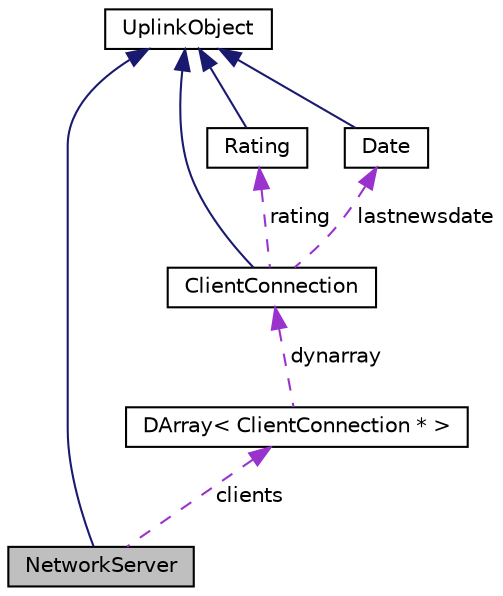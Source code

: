 digraph "NetworkServer"
{
 // LATEX_PDF_SIZE
  edge [fontname="Helvetica",fontsize="10",labelfontname="Helvetica",labelfontsize="10"];
  node [fontname="Helvetica",fontsize="10",shape=record];
  Node1 [label="NetworkServer",height=0.2,width=0.4,color="black", fillcolor="grey75", style="filled", fontcolor="black",tooltip=" "];
  Node2 -> Node1 [dir="back",color="midnightblue",fontsize="10",style="solid"];
  Node2 [label="UplinkObject",height=0.2,width=0.4,color="black", fillcolor="white", style="filled",URL="$classUplinkObject.html",tooltip="UplinkObject base class."];
  Node3 -> Node1 [dir="back",color="darkorchid3",fontsize="10",style="dashed",label=" clients" ];
  Node3 [label="DArray\< ClientConnection * \>",height=0.2,width=0.4,color="black", fillcolor="white", style="filled",URL="$classDArray.html",tooltip=" "];
  Node4 -> Node3 [dir="back",color="darkorchid3",fontsize="10",style="dashed",label=" dynarray" ];
  Node4 [label="ClientConnection",height=0.2,width=0.4,color="black", fillcolor="white", style="filled",URL="$classClientConnection.html",tooltip=" "];
  Node2 -> Node4 [dir="back",color="midnightblue",fontsize="10",style="solid"];
  Node5 -> Node4 [dir="back",color="darkorchid3",fontsize="10",style="dashed",label=" rating" ];
  Node5 [label="Rating",height=0.2,width=0.4,color="black", fillcolor="white", style="filled",URL="$classRating.html",tooltip=" "];
  Node2 -> Node5 [dir="back",color="midnightblue",fontsize="10",style="solid"];
  Node6 -> Node4 [dir="back",color="darkorchid3",fontsize="10",style="dashed",label=" lastnewsdate" ];
  Node6 [label="Date",height=0.2,width=0.4,color="black", fillcolor="white", style="filled",URL="$classDate.html",tooltip=" "];
  Node2 -> Node6 [dir="back",color="midnightblue",fontsize="10",style="solid"];
}
